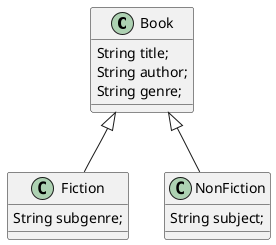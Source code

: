 @startuml
class Book{
    String title;
    String author;
    String genre;
}

class Fiction extends Book{
    String subgenre;
}
class NonFiction extends Book{
    String subject;
}
@enduml